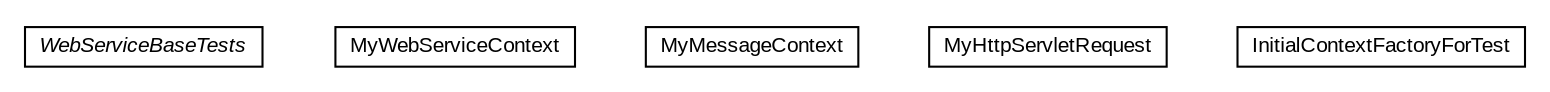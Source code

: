 #!/usr/local/bin/dot
#
# Class diagram 
# Generated by UMLGraph version R5_6-24-gf6e263 (http://www.umlgraph.org/)
#

digraph G {
	edge [fontname="arial",fontsize=10,labelfontname="arial",labelfontsize=10];
	node [fontname="arial",fontsize=10,shape=plaintext];
	nodesep=0.25;
	ranksep=0.5;
	// org.miloss.fgsms.test.WebServiceBaseTests
	c51974 [label=<<table title="org.miloss.fgsms.test.WebServiceBaseTests" border="0" cellborder="1" cellspacing="0" cellpadding="2" port="p" href="./WebServiceBaseTests.html">
		<tr><td><table border="0" cellspacing="0" cellpadding="1">
<tr><td align="center" balign="center"><font face="arial italic"> WebServiceBaseTests </font></td></tr>
		</table></td></tr>
		</table>>, URL="./WebServiceBaseTests.html", fontname="arial", fontcolor="black", fontsize=10.0];
	// org.miloss.fgsms.test.MyWebServiceContext
	c51975 [label=<<table title="org.miloss.fgsms.test.MyWebServiceContext" border="0" cellborder="1" cellspacing="0" cellpadding="2" port="p" href="./MyWebServiceContext.html">
		<tr><td><table border="0" cellspacing="0" cellpadding="1">
<tr><td align="center" balign="center"> MyWebServiceContext </td></tr>
		</table></td></tr>
		</table>>, URL="./MyWebServiceContext.html", fontname="arial", fontcolor="black", fontsize=10.0];
	// org.miloss.fgsms.test.MyMessageContext
	c51976 [label=<<table title="org.miloss.fgsms.test.MyMessageContext" border="0" cellborder="1" cellspacing="0" cellpadding="2" port="p" href="./MyMessageContext.html">
		<tr><td><table border="0" cellspacing="0" cellpadding="1">
<tr><td align="center" balign="center"> MyMessageContext </td></tr>
		</table></td></tr>
		</table>>, URL="./MyMessageContext.html", fontname="arial", fontcolor="black", fontsize=10.0];
	// org.miloss.fgsms.test.MyHttpServletRequest
	c51977 [label=<<table title="org.miloss.fgsms.test.MyHttpServletRequest" border="0" cellborder="1" cellspacing="0" cellpadding="2" port="p" href="./MyHttpServletRequest.html">
		<tr><td><table border="0" cellspacing="0" cellpadding="1">
<tr><td align="center" balign="center"> MyHttpServletRequest </td></tr>
		</table></td></tr>
		</table>>, URL="./MyHttpServletRequest.html", fontname="arial", fontcolor="black", fontsize=10.0];
	// org.miloss.fgsms.test.InitialContextFactoryForTest
	c51978 [label=<<table title="org.miloss.fgsms.test.InitialContextFactoryForTest" border="0" cellborder="1" cellspacing="0" cellpadding="2" port="p" href="./InitialContextFactoryForTest.html">
		<tr><td><table border="0" cellspacing="0" cellpadding="1">
<tr><td align="center" balign="center"> InitialContextFactoryForTest </td></tr>
		</table></td></tr>
		</table>>, URL="./InitialContextFactoryForTest.html", fontname="arial", fontcolor="black", fontsize=10.0];
}

